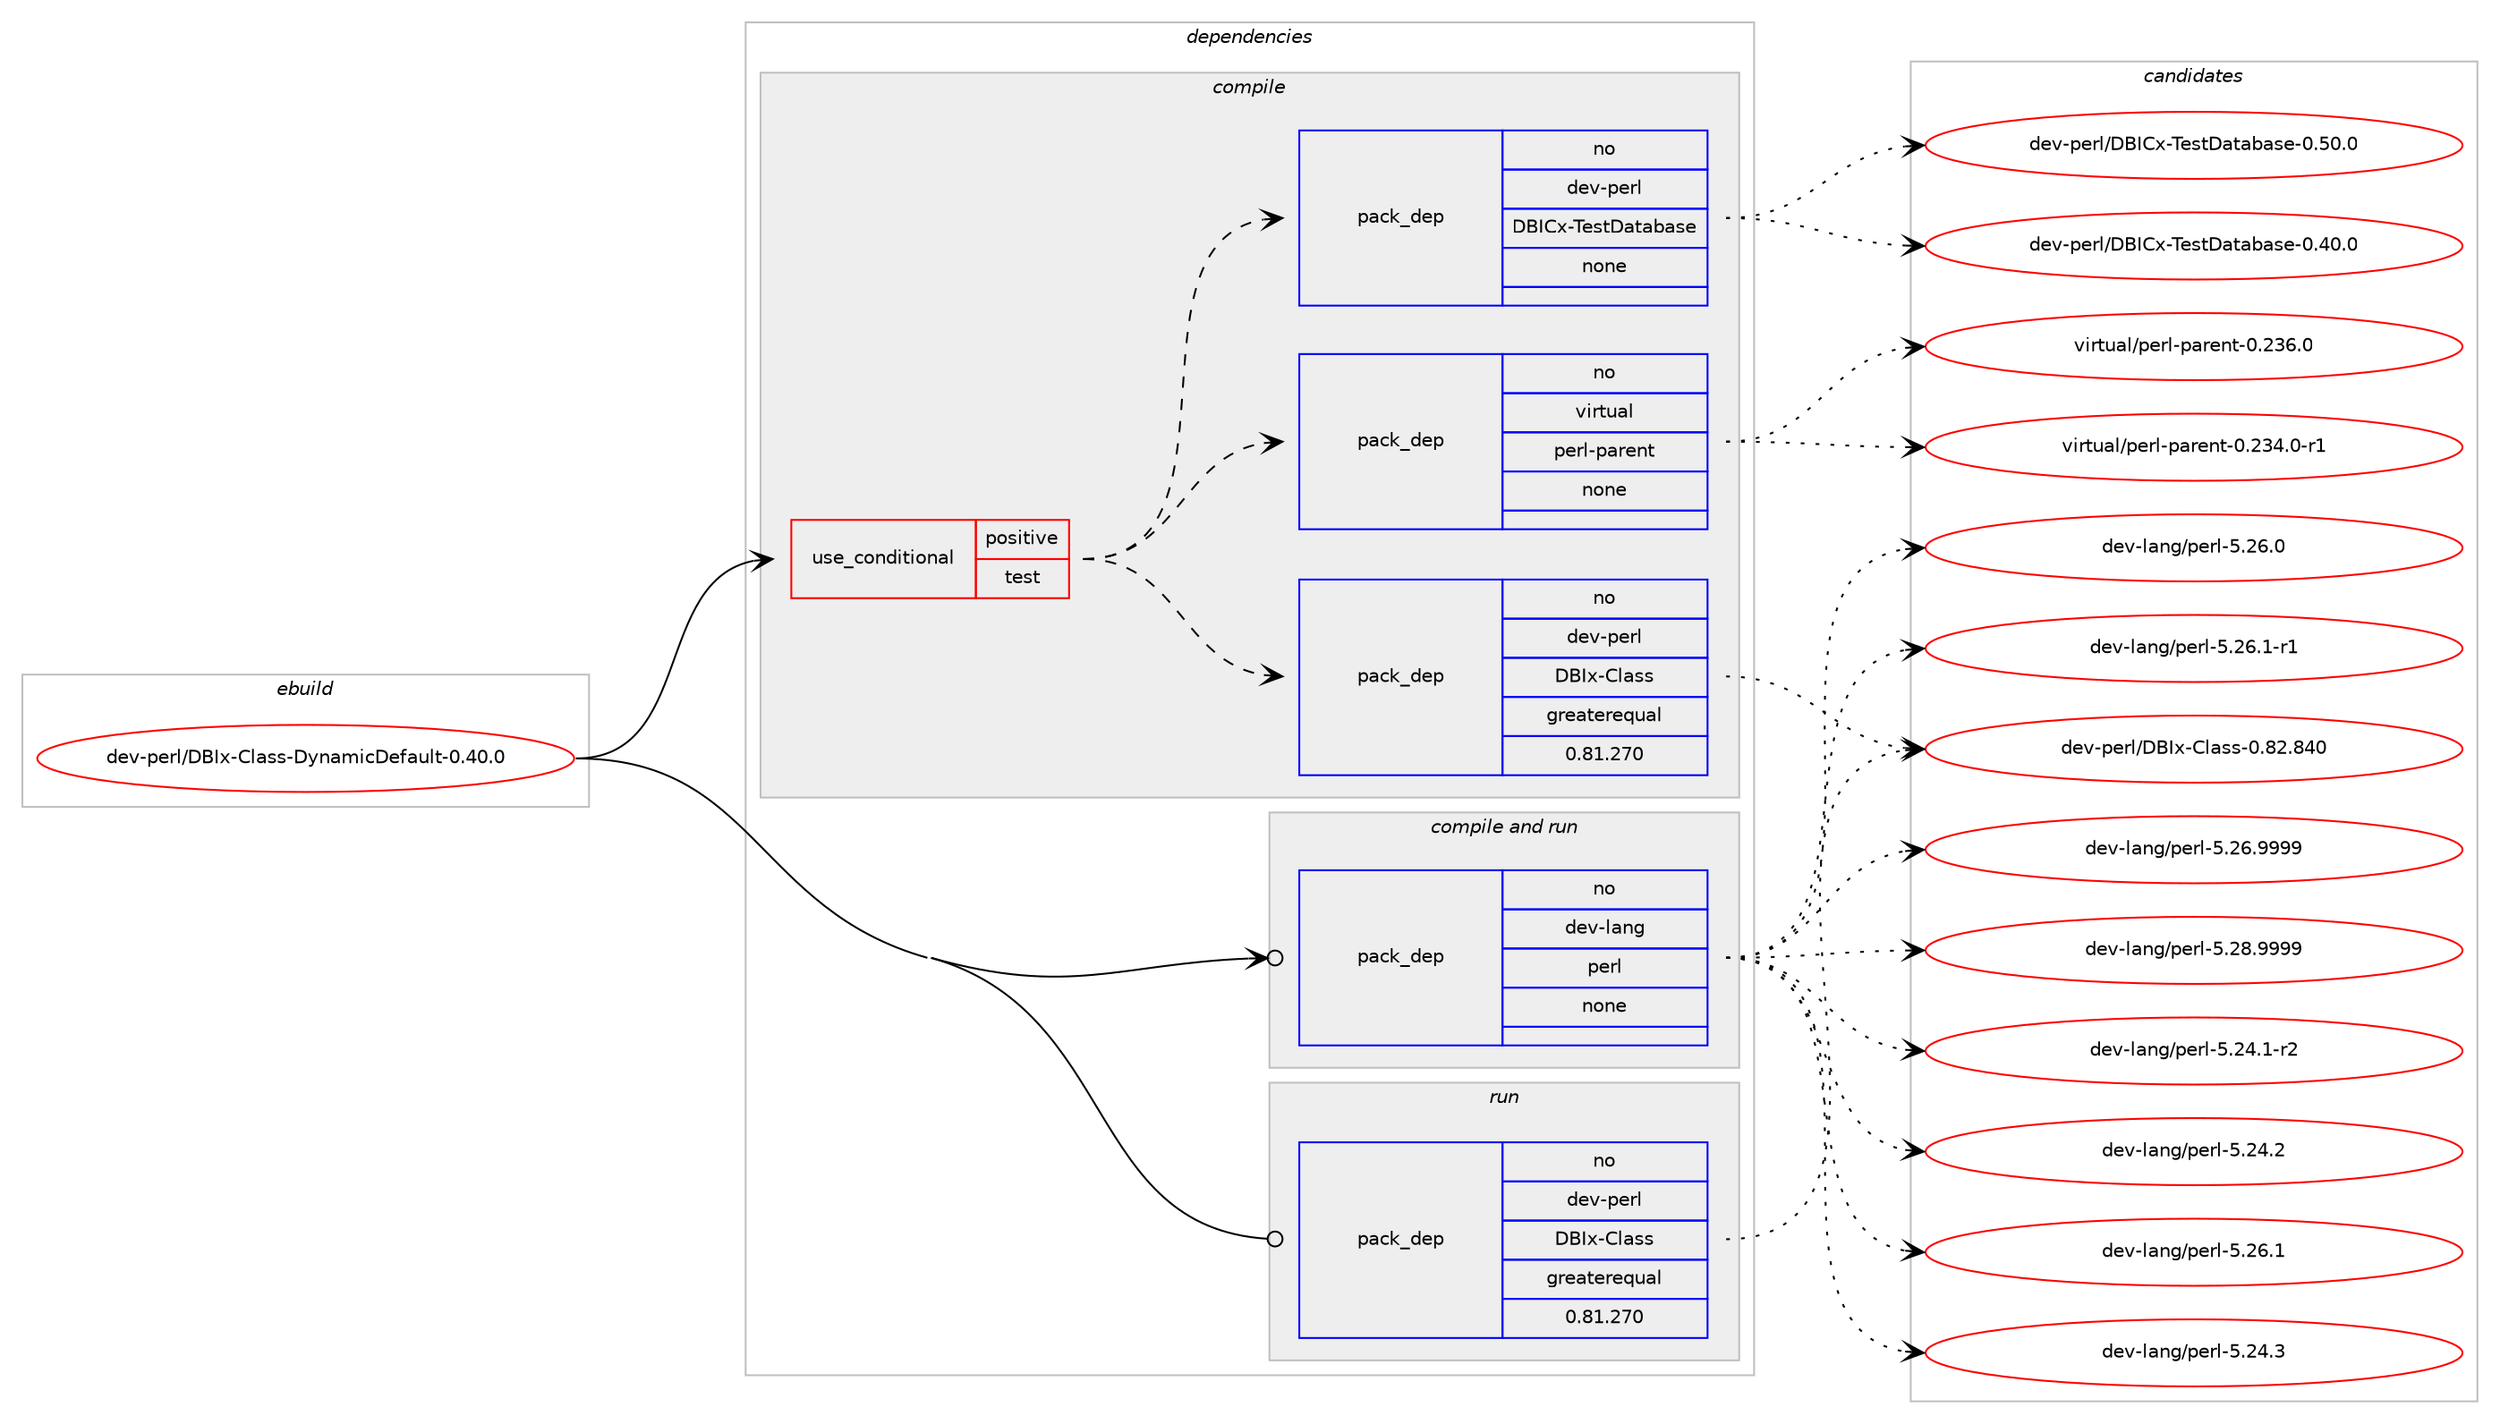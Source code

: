 digraph prolog {

# *************
# Graph options
# *************

newrank=true;
concentrate=true;
compound=true;
graph [rankdir=LR,fontname=Helvetica,fontsize=10,ranksep=1.5];#, ranksep=2.5, nodesep=0.2];
edge  [arrowhead=vee];
node  [fontname=Helvetica,fontsize=10];

# **********
# The ebuild
# **********

subgraph cluster_leftcol {
color=gray;
rank=same;
label=<<i>ebuild</i>>;
id [label="dev-perl/DBIx-Class-DynamicDefault-0.40.0", color=red, width=4, href="../dev-perl/DBIx-Class-DynamicDefault-0.40.0.svg"];
}

# ****************
# The dependencies
# ****************

subgraph cluster_midcol {
color=gray;
label=<<i>dependencies</i>>;
subgraph cluster_compile {
fillcolor="#eeeeee";
style=filled;
label=<<i>compile</i>>;
subgraph cond26967 {
dependency127386 [label=<<TABLE BORDER="0" CELLBORDER="1" CELLSPACING="0" CELLPADDING="4"><TR><TD ROWSPAN="3" CELLPADDING="10">use_conditional</TD></TR><TR><TD>positive</TD></TR><TR><TD>test</TD></TR></TABLE>>, shape=none, color=red];
subgraph pack96751 {
dependency127387 [label=<<TABLE BORDER="0" CELLBORDER="1" CELLSPACING="0" CELLPADDING="4" WIDTH="220"><TR><TD ROWSPAN="6" CELLPADDING="30">pack_dep</TD></TR><TR><TD WIDTH="110">no</TD></TR><TR><TD>dev-perl</TD></TR><TR><TD>DBIx-Class</TD></TR><TR><TD>greaterequal</TD></TR><TR><TD>0.81.270</TD></TR></TABLE>>, shape=none, color=blue];
}
dependency127386:e -> dependency127387:w [weight=20,style="dashed",arrowhead="vee"];
subgraph pack96752 {
dependency127388 [label=<<TABLE BORDER="0" CELLBORDER="1" CELLSPACING="0" CELLPADDING="4" WIDTH="220"><TR><TD ROWSPAN="6" CELLPADDING="30">pack_dep</TD></TR><TR><TD WIDTH="110">no</TD></TR><TR><TD>virtual</TD></TR><TR><TD>perl-parent</TD></TR><TR><TD>none</TD></TR><TR><TD></TD></TR></TABLE>>, shape=none, color=blue];
}
dependency127386:e -> dependency127388:w [weight=20,style="dashed",arrowhead="vee"];
subgraph pack96753 {
dependency127389 [label=<<TABLE BORDER="0" CELLBORDER="1" CELLSPACING="0" CELLPADDING="4" WIDTH="220"><TR><TD ROWSPAN="6" CELLPADDING="30">pack_dep</TD></TR><TR><TD WIDTH="110">no</TD></TR><TR><TD>dev-perl</TD></TR><TR><TD>DBICx-TestDatabase</TD></TR><TR><TD>none</TD></TR><TR><TD></TD></TR></TABLE>>, shape=none, color=blue];
}
dependency127386:e -> dependency127389:w [weight=20,style="dashed",arrowhead="vee"];
}
id:e -> dependency127386:w [weight=20,style="solid",arrowhead="vee"];
}
subgraph cluster_compileandrun {
fillcolor="#eeeeee";
style=filled;
label=<<i>compile and run</i>>;
subgraph pack96754 {
dependency127390 [label=<<TABLE BORDER="0" CELLBORDER="1" CELLSPACING="0" CELLPADDING="4" WIDTH="220"><TR><TD ROWSPAN="6" CELLPADDING="30">pack_dep</TD></TR><TR><TD WIDTH="110">no</TD></TR><TR><TD>dev-lang</TD></TR><TR><TD>perl</TD></TR><TR><TD>none</TD></TR><TR><TD></TD></TR></TABLE>>, shape=none, color=blue];
}
id:e -> dependency127390:w [weight=20,style="solid",arrowhead="odotvee"];
}
subgraph cluster_run {
fillcolor="#eeeeee";
style=filled;
label=<<i>run</i>>;
subgraph pack96755 {
dependency127391 [label=<<TABLE BORDER="0" CELLBORDER="1" CELLSPACING="0" CELLPADDING="4" WIDTH="220"><TR><TD ROWSPAN="6" CELLPADDING="30">pack_dep</TD></TR><TR><TD WIDTH="110">no</TD></TR><TR><TD>dev-perl</TD></TR><TR><TD>DBIx-Class</TD></TR><TR><TD>greaterequal</TD></TR><TR><TD>0.81.270</TD></TR></TABLE>>, shape=none, color=blue];
}
id:e -> dependency127391:w [weight=20,style="solid",arrowhead="odot"];
}
}

# **************
# The candidates
# **************

subgraph cluster_choices {
rank=same;
color=gray;
label=<<i>candidates</i>>;

subgraph choice96751 {
color=black;
nodesep=1;
choice1001011184511210111410847686673120456710897115115454846565046565248 [label="dev-perl/DBIx-Class-0.82.840", color=red, width=4,href="../dev-perl/DBIx-Class-0.82.840.svg"];
dependency127387:e -> choice1001011184511210111410847686673120456710897115115454846565046565248:w [style=dotted,weight="100"];
}
subgraph choice96752 {
color=black;
nodesep=1;
choice1181051141161179710847112101114108451129711410111011645484650515246484511449 [label="virtual/perl-parent-0.234.0-r1", color=red, width=4,href="../virtual/perl-parent-0.234.0-r1.svg"];
choice118105114116117971084711210111410845112971141011101164548465051544648 [label="virtual/perl-parent-0.236.0", color=red, width=4,href="../virtual/perl-parent-0.236.0.svg"];
dependency127388:e -> choice1181051141161179710847112101114108451129711410111011645484650515246484511449:w [style=dotted,weight="100"];
dependency127388:e -> choice118105114116117971084711210111410845112971141011101164548465051544648:w [style=dotted,weight="100"];
}
subgraph choice96753 {
color=black;
nodesep=1;
choice1001011184511210111410847686673671204584101115116689711697989711510145484652484648 [label="dev-perl/DBICx-TestDatabase-0.40.0", color=red, width=4,href="../dev-perl/DBICx-TestDatabase-0.40.0.svg"];
choice1001011184511210111410847686673671204584101115116689711697989711510145484653484648 [label="dev-perl/DBICx-TestDatabase-0.50.0", color=red, width=4,href="../dev-perl/DBICx-TestDatabase-0.50.0.svg"];
dependency127389:e -> choice1001011184511210111410847686673671204584101115116689711697989711510145484652484648:w [style=dotted,weight="100"];
dependency127389:e -> choice1001011184511210111410847686673671204584101115116689711697989711510145484653484648:w [style=dotted,weight="100"];
}
subgraph choice96754 {
color=black;
nodesep=1;
choice100101118451089711010347112101114108455346505246494511450 [label="dev-lang/perl-5.24.1-r2", color=red, width=4,href="../dev-lang/perl-5.24.1-r2.svg"];
choice10010111845108971101034711210111410845534650524650 [label="dev-lang/perl-5.24.2", color=red, width=4,href="../dev-lang/perl-5.24.2.svg"];
choice10010111845108971101034711210111410845534650524651 [label="dev-lang/perl-5.24.3", color=red, width=4,href="../dev-lang/perl-5.24.3.svg"];
choice10010111845108971101034711210111410845534650544648 [label="dev-lang/perl-5.26.0", color=red, width=4,href="../dev-lang/perl-5.26.0.svg"];
choice10010111845108971101034711210111410845534650544649 [label="dev-lang/perl-5.26.1", color=red, width=4,href="../dev-lang/perl-5.26.1.svg"];
choice100101118451089711010347112101114108455346505446494511449 [label="dev-lang/perl-5.26.1-r1", color=red, width=4,href="../dev-lang/perl-5.26.1-r1.svg"];
choice10010111845108971101034711210111410845534650544657575757 [label="dev-lang/perl-5.26.9999", color=red, width=4,href="../dev-lang/perl-5.26.9999.svg"];
choice10010111845108971101034711210111410845534650564657575757 [label="dev-lang/perl-5.28.9999", color=red, width=4,href="../dev-lang/perl-5.28.9999.svg"];
dependency127390:e -> choice100101118451089711010347112101114108455346505246494511450:w [style=dotted,weight="100"];
dependency127390:e -> choice10010111845108971101034711210111410845534650524650:w [style=dotted,weight="100"];
dependency127390:e -> choice10010111845108971101034711210111410845534650524651:w [style=dotted,weight="100"];
dependency127390:e -> choice10010111845108971101034711210111410845534650544648:w [style=dotted,weight="100"];
dependency127390:e -> choice10010111845108971101034711210111410845534650544649:w [style=dotted,weight="100"];
dependency127390:e -> choice100101118451089711010347112101114108455346505446494511449:w [style=dotted,weight="100"];
dependency127390:e -> choice10010111845108971101034711210111410845534650544657575757:w [style=dotted,weight="100"];
dependency127390:e -> choice10010111845108971101034711210111410845534650564657575757:w [style=dotted,weight="100"];
}
subgraph choice96755 {
color=black;
nodesep=1;
choice1001011184511210111410847686673120456710897115115454846565046565248 [label="dev-perl/DBIx-Class-0.82.840", color=red, width=4,href="../dev-perl/DBIx-Class-0.82.840.svg"];
dependency127391:e -> choice1001011184511210111410847686673120456710897115115454846565046565248:w [style=dotted,weight="100"];
}
}

}
